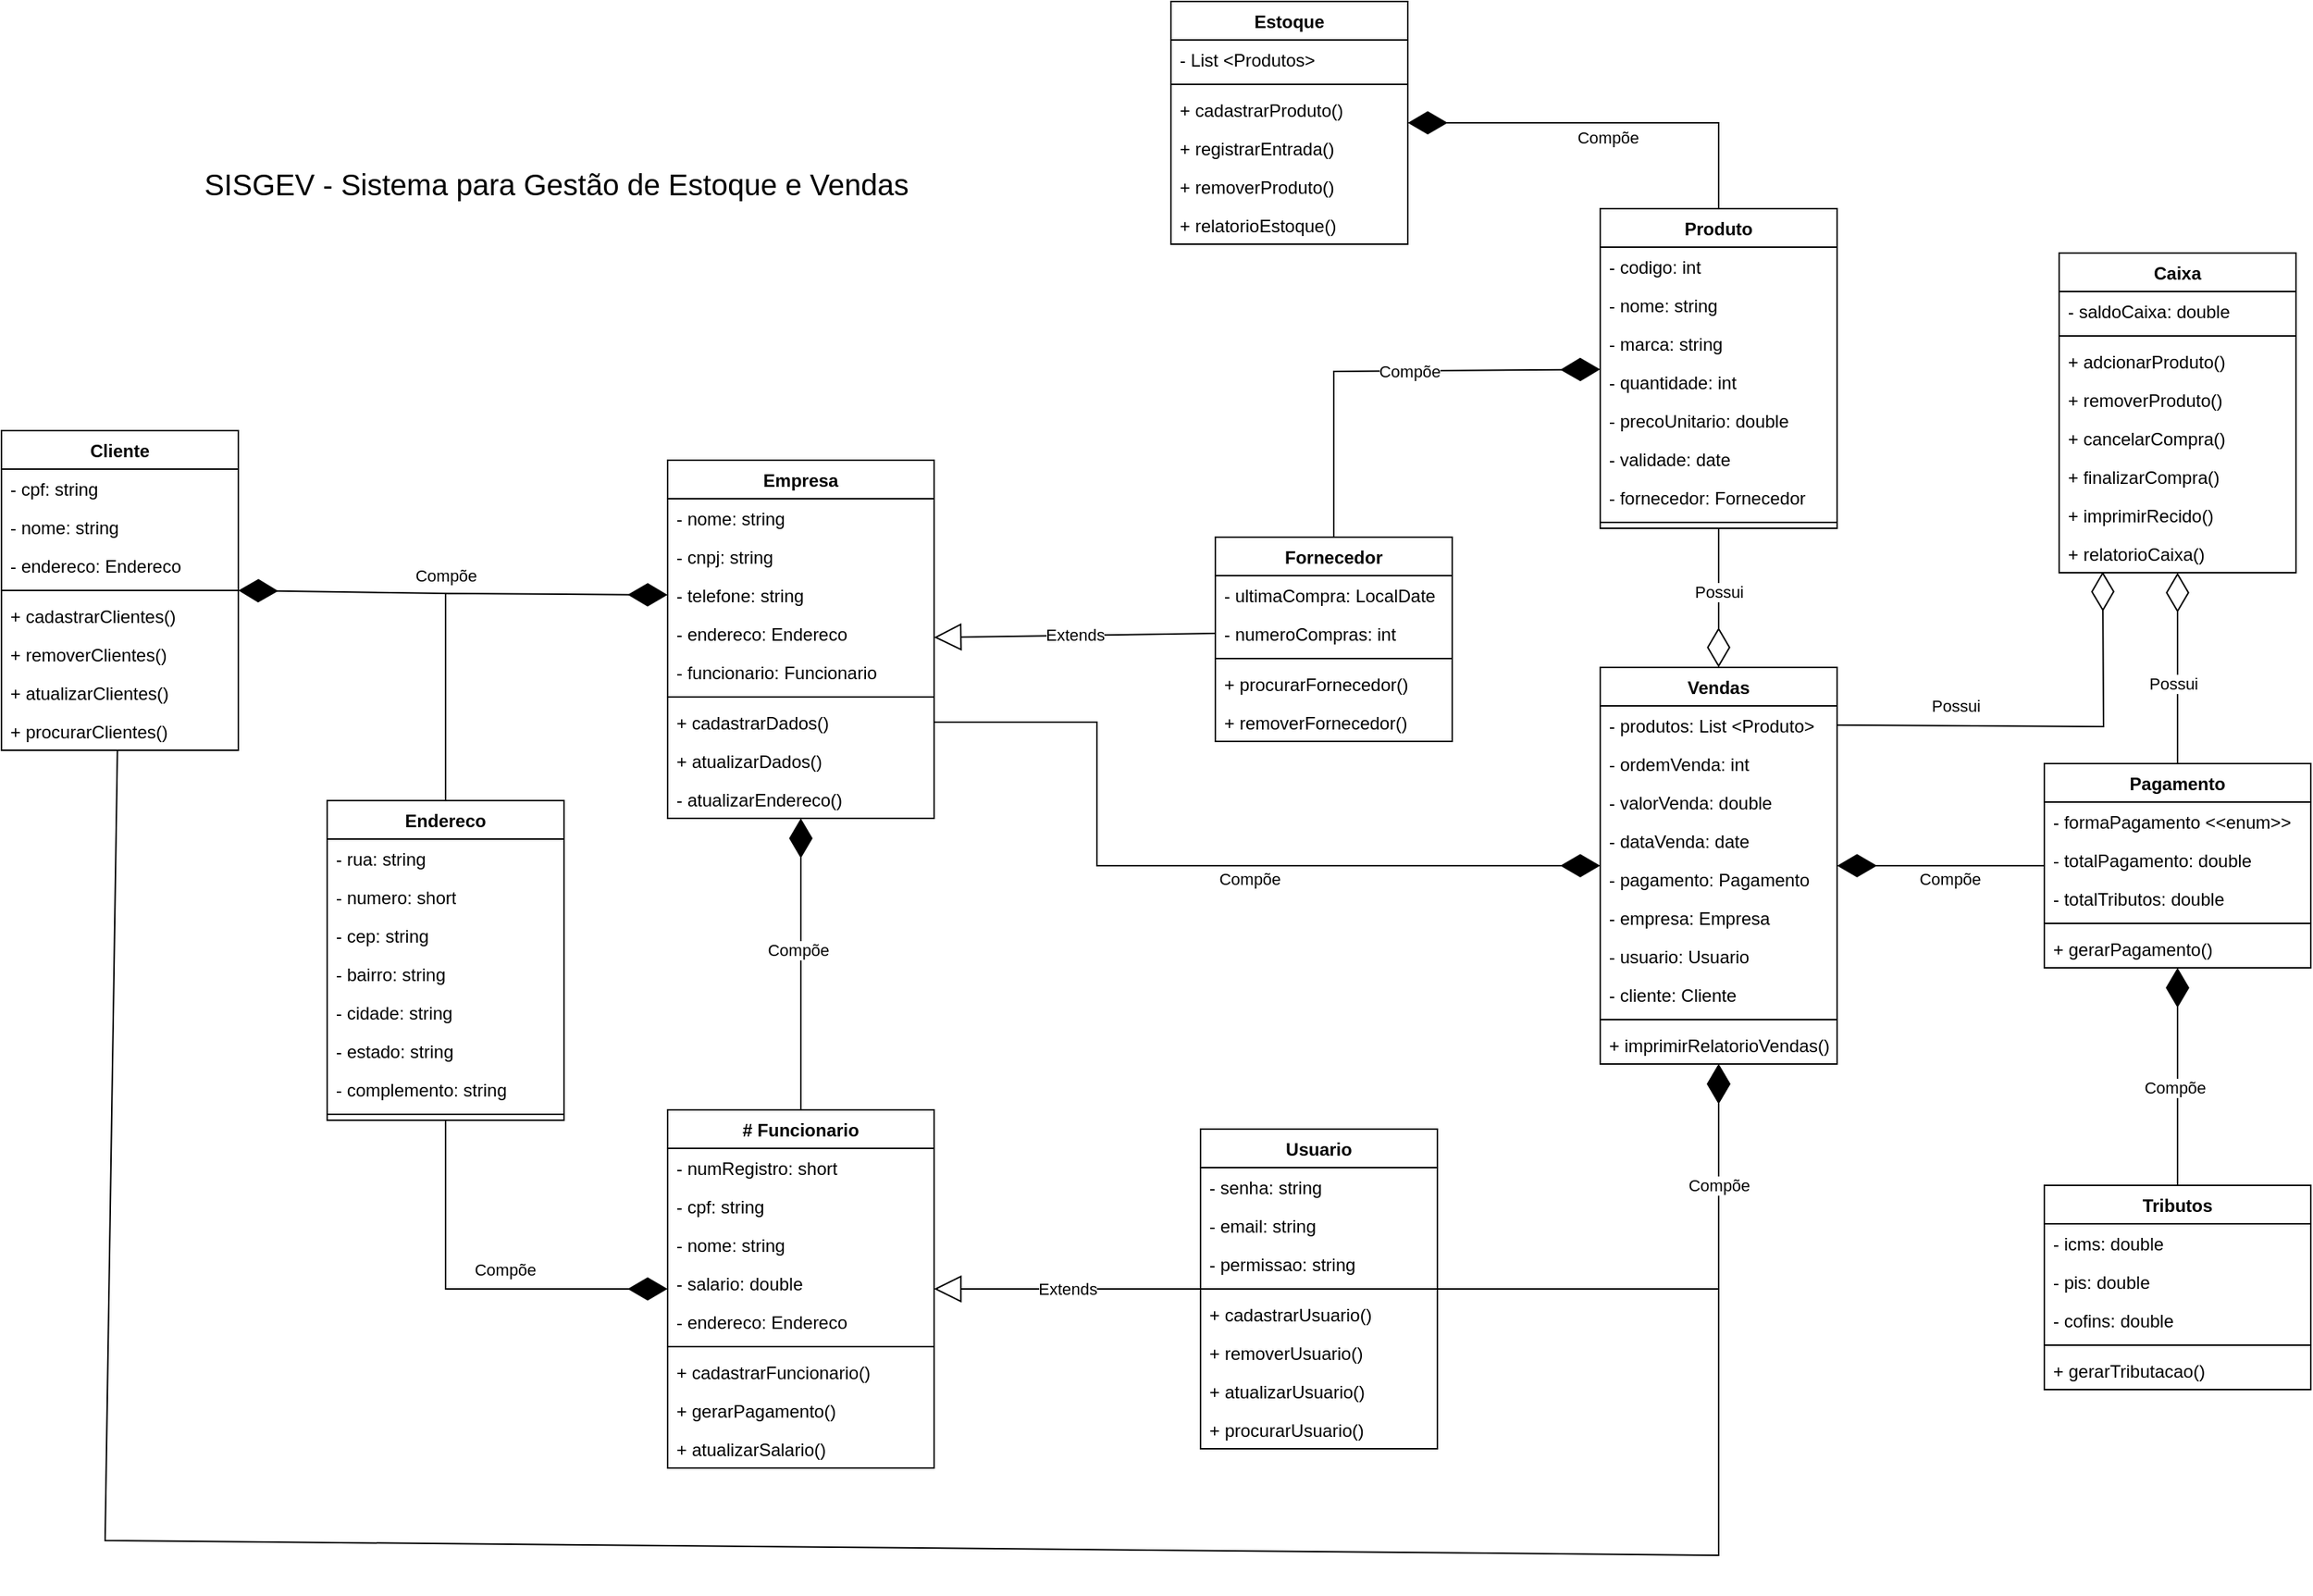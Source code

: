 <mxfile version="24.2.5" type="device">
  <diagram name="Página-1" id="ttXTV0nuph1amWZl_N1X">
    <mxGraphModel dx="1889" dy="619" grid="1" gridSize="10" guides="1" tooltips="1" connect="1" arrows="1" fold="1" page="1" pageScale="1" pageWidth="827" pageHeight="1169" math="0" shadow="0">
      <root>
        <mxCell id="0" />
        <mxCell id="1" parent="0" />
        <mxCell id="R9EaCqI3CkqfUFcDq09_-9" value="Produto" style="swimlane;fontStyle=1;align=center;verticalAlign=top;childLayout=stackLayout;horizontal=1;startSize=26;horizontalStack=0;resizeParent=1;resizeParentMax=0;resizeLast=0;collapsible=1;marginBottom=0;whiteSpace=wrap;html=1;" parent="1" vertex="1">
          <mxGeometry x="310" y="210" width="160" height="216" as="geometry" />
        </mxCell>
        <mxCell id="R9EaCqI3CkqfUFcDq09_-10" value="- codigo: int" style="text;strokeColor=none;fillColor=none;align=left;verticalAlign=top;spacingLeft=4;spacingRight=4;overflow=hidden;rotatable=0;points=[[0,0.5],[1,0.5]];portConstraint=eastwest;whiteSpace=wrap;html=1;" parent="R9EaCqI3CkqfUFcDq09_-9" vertex="1">
          <mxGeometry y="26" width="160" height="26" as="geometry" />
        </mxCell>
        <mxCell id="R9EaCqI3CkqfUFcDq09_-13" value="- nome: string" style="text;strokeColor=none;fillColor=none;align=left;verticalAlign=top;spacingLeft=4;spacingRight=4;overflow=hidden;rotatable=0;points=[[0,0.5],[1,0.5]];portConstraint=eastwest;whiteSpace=wrap;html=1;" parent="R9EaCqI3CkqfUFcDq09_-9" vertex="1">
          <mxGeometry y="52" width="160" height="26" as="geometry" />
        </mxCell>
        <mxCell id="R9EaCqI3CkqfUFcDq09_-14" value="- marca: string" style="text;strokeColor=none;fillColor=none;align=left;verticalAlign=top;spacingLeft=4;spacingRight=4;overflow=hidden;rotatable=0;points=[[0,0.5],[1,0.5]];portConstraint=eastwest;whiteSpace=wrap;html=1;" parent="R9EaCqI3CkqfUFcDq09_-9" vertex="1">
          <mxGeometry y="78" width="160" height="26" as="geometry" />
        </mxCell>
        <mxCell id="R9EaCqI3CkqfUFcDq09_-15" value="- quantidade: int" style="text;strokeColor=none;fillColor=none;align=left;verticalAlign=top;spacingLeft=4;spacingRight=4;overflow=hidden;rotatable=0;points=[[0,0.5],[1,0.5]];portConstraint=eastwest;whiteSpace=wrap;html=1;" parent="R9EaCqI3CkqfUFcDq09_-9" vertex="1">
          <mxGeometry y="104" width="160" height="26" as="geometry" />
        </mxCell>
        <mxCell id="R9EaCqI3CkqfUFcDq09_-16" value="- precoUnitario: double" style="text;strokeColor=none;fillColor=none;align=left;verticalAlign=top;spacingLeft=4;spacingRight=4;overflow=hidden;rotatable=0;points=[[0,0.5],[1,0.5]];portConstraint=eastwest;whiteSpace=wrap;html=1;" parent="R9EaCqI3CkqfUFcDq09_-9" vertex="1">
          <mxGeometry y="130" width="160" height="26" as="geometry" />
        </mxCell>
        <mxCell id="R9EaCqI3CkqfUFcDq09_-17" value="- validade: date" style="text;strokeColor=none;fillColor=none;align=left;verticalAlign=top;spacingLeft=4;spacingRight=4;overflow=hidden;rotatable=0;points=[[0,0.5],[1,0.5]];portConstraint=eastwest;whiteSpace=wrap;html=1;" parent="R9EaCqI3CkqfUFcDq09_-9" vertex="1">
          <mxGeometry y="156" width="160" height="26" as="geometry" />
        </mxCell>
        <mxCell id="wmjHUuSEua3p-m9nZobe-53" value="- fornecedor: Fornecedor" style="text;strokeColor=none;fillColor=none;align=left;verticalAlign=top;spacingLeft=4;spacingRight=4;overflow=hidden;rotatable=0;points=[[0,0.5],[1,0.5]];portConstraint=eastwest;whiteSpace=wrap;html=1;" parent="R9EaCqI3CkqfUFcDq09_-9" vertex="1">
          <mxGeometry y="182" width="160" height="26" as="geometry" />
        </mxCell>
        <mxCell id="R9EaCqI3CkqfUFcDq09_-11" value="" style="line;strokeWidth=1;fillColor=none;align=left;verticalAlign=middle;spacingTop=-1;spacingLeft=3;spacingRight=3;rotatable=0;labelPosition=right;points=[];portConstraint=eastwest;strokeColor=inherit;" parent="R9EaCqI3CkqfUFcDq09_-9" vertex="1">
          <mxGeometry y="208" width="160" height="8" as="geometry" />
        </mxCell>
        <mxCell id="R9EaCqI3CkqfUFcDq09_-18" value="Estoque" style="swimlane;fontStyle=1;align=center;verticalAlign=top;childLayout=stackLayout;horizontal=1;startSize=26;horizontalStack=0;resizeParent=1;resizeParentMax=0;resizeLast=0;collapsible=1;marginBottom=0;whiteSpace=wrap;html=1;" parent="1" vertex="1">
          <mxGeometry x="20" y="70" width="160" height="164" as="geometry" />
        </mxCell>
        <mxCell id="R9EaCqI3CkqfUFcDq09_-19" value="- List &amp;lt;Produtos&amp;gt;" style="text;strokeColor=none;fillColor=none;align=left;verticalAlign=top;spacingLeft=4;spacingRight=4;overflow=hidden;rotatable=0;points=[[0,0.5],[1,0.5]];portConstraint=eastwest;whiteSpace=wrap;html=1;" parent="R9EaCqI3CkqfUFcDq09_-18" vertex="1">
          <mxGeometry y="26" width="160" height="26" as="geometry" />
        </mxCell>
        <mxCell id="R9EaCqI3CkqfUFcDq09_-25" value="" style="line;strokeWidth=1;fillColor=none;align=left;verticalAlign=middle;spacingTop=-1;spacingLeft=3;spacingRight=3;rotatable=0;labelPosition=right;points=[];portConstraint=eastwest;strokeColor=inherit;" parent="R9EaCqI3CkqfUFcDq09_-18" vertex="1">
          <mxGeometry y="52" width="160" height="8" as="geometry" />
        </mxCell>
        <mxCell id="R9EaCqI3CkqfUFcDq09_-26" value="+ cadastrarProduto()" style="text;strokeColor=none;fillColor=none;align=left;verticalAlign=top;spacingLeft=4;spacingRight=4;overflow=hidden;rotatable=0;points=[[0,0.5],[1,0.5]];portConstraint=eastwest;whiteSpace=wrap;html=1;" parent="R9EaCqI3CkqfUFcDq09_-18" vertex="1">
          <mxGeometry y="60" width="160" height="26" as="geometry" />
        </mxCell>
        <mxCell id="wmjHUuSEua3p-m9nZobe-50" value="+ registrarEntrada()" style="text;strokeColor=none;fillColor=none;align=left;verticalAlign=top;spacingLeft=4;spacingRight=4;overflow=hidden;rotatable=0;points=[[0,0.5],[1,0.5]];portConstraint=eastwest;whiteSpace=wrap;html=1;" parent="R9EaCqI3CkqfUFcDq09_-18" vertex="1">
          <mxGeometry y="86" width="160" height="26" as="geometry" />
        </mxCell>
        <mxCell id="R9EaCqI3CkqfUFcDq09_-28" value="+ removerProduto()" style="text;strokeColor=none;fillColor=none;align=left;verticalAlign=top;spacingLeft=4;spacingRight=4;overflow=hidden;rotatable=0;points=[[0,0.5],[1,0.5]];portConstraint=eastwest;whiteSpace=wrap;html=1;" parent="R9EaCqI3CkqfUFcDq09_-18" vertex="1">
          <mxGeometry y="112" width="160" height="26" as="geometry" />
        </mxCell>
        <mxCell id="R9EaCqI3CkqfUFcDq09_-29" value="+ relatorioEstoque()" style="text;strokeColor=none;fillColor=none;align=left;verticalAlign=top;spacingLeft=4;spacingRight=4;overflow=hidden;rotatable=0;points=[[0,0.5],[1,0.5]];portConstraint=eastwest;whiteSpace=wrap;html=1;" parent="R9EaCqI3CkqfUFcDq09_-18" vertex="1">
          <mxGeometry y="138" width="160" height="26" as="geometry" />
        </mxCell>
        <mxCell id="R9EaCqI3CkqfUFcDq09_-30" value="Vendas" style="swimlane;fontStyle=1;align=center;verticalAlign=top;childLayout=stackLayout;horizontal=1;startSize=26;horizontalStack=0;resizeParent=1;resizeParentMax=0;resizeLast=0;collapsible=1;marginBottom=0;whiteSpace=wrap;html=1;" parent="1" vertex="1">
          <mxGeometry x="310" y="520" width="160" height="268" as="geometry">
            <mxRectangle x="380" y="400" width="80" height="30" as="alternateBounds" />
          </mxGeometry>
        </mxCell>
        <mxCell id="R9EaCqI3CkqfUFcDq09_-32" value="- produtos: List &amp;lt;Produto&amp;gt;&amp;nbsp;" style="text;strokeColor=none;fillColor=none;align=left;verticalAlign=top;spacingLeft=4;spacingRight=4;overflow=hidden;rotatable=0;points=[[0,0.5],[1,0.5]];portConstraint=eastwest;whiteSpace=wrap;html=1;" parent="R9EaCqI3CkqfUFcDq09_-30" vertex="1">
          <mxGeometry y="26" width="160" height="26" as="geometry" />
        </mxCell>
        <mxCell id="R9EaCqI3CkqfUFcDq09_-33" value="- ordemVenda: int" style="text;strokeColor=none;fillColor=none;align=left;verticalAlign=top;spacingLeft=4;spacingRight=4;overflow=hidden;rotatable=0;points=[[0,0.5],[1,0.5]];portConstraint=eastwest;whiteSpace=wrap;html=1;" parent="R9EaCqI3CkqfUFcDq09_-30" vertex="1">
          <mxGeometry y="52" width="160" height="26" as="geometry" />
        </mxCell>
        <mxCell id="R9EaCqI3CkqfUFcDq09_-106" value="- valorVenda: double" style="text;strokeColor=none;fillColor=none;align=left;verticalAlign=top;spacingLeft=4;spacingRight=4;overflow=hidden;rotatable=0;points=[[0,0.5],[1,0.5]];portConstraint=eastwest;whiteSpace=wrap;html=1;" parent="R9EaCqI3CkqfUFcDq09_-30" vertex="1">
          <mxGeometry y="78" width="160" height="26" as="geometry" />
        </mxCell>
        <mxCell id="R9EaCqI3CkqfUFcDq09_-107" value="- dataVenda: date" style="text;strokeColor=none;fillColor=none;align=left;verticalAlign=top;spacingLeft=4;spacingRight=4;overflow=hidden;rotatable=0;points=[[0,0.5],[1,0.5]];portConstraint=eastwest;whiteSpace=wrap;html=1;" parent="R9EaCqI3CkqfUFcDq09_-30" vertex="1">
          <mxGeometry y="104" width="160" height="26" as="geometry" />
        </mxCell>
        <mxCell id="R9EaCqI3CkqfUFcDq09_-102" value="- pagamento: Pagamento" style="text;strokeColor=none;fillColor=none;align=left;verticalAlign=top;spacingLeft=4;spacingRight=4;overflow=hidden;rotatable=0;points=[[0,0.5],[1,0.5]];portConstraint=eastwest;whiteSpace=wrap;html=1;" parent="R9EaCqI3CkqfUFcDq09_-30" vertex="1">
          <mxGeometry y="130" width="160" height="26" as="geometry" />
        </mxCell>
        <mxCell id="R9EaCqI3CkqfUFcDq09_-103" value="- empresa: Empresa" style="text;strokeColor=none;fillColor=none;align=left;verticalAlign=top;spacingLeft=4;spacingRight=4;overflow=hidden;rotatable=0;points=[[0,0.5],[1,0.5]];portConstraint=eastwest;whiteSpace=wrap;html=1;" parent="R9EaCqI3CkqfUFcDq09_-30" vertex="1">
          <mxGeometry y="156" width="160" height="26" as="geometry" />
        </mxCell>
        <mxCell id="R9EaCqI3CkqfUFcDq09_-105" value="- usuario: Usuario" style="text;strokeColor=none;fillColor=none;align=left;verticalAlign=top;spacingLeft=4;spacingRight=4;overflow=hidden;rotatable=0;points=[[0,0.5],[1,0.5]];portConstraint=eastwest;whiteSpace=wrap;html=1;" parent="R9EaCqI3CkqfUFcDq09_-30" vertex="1">
          <mxGeometry y="182" width="160" height="26" as="geometry" />
        </mxCell>
        <mxCell id="wmjHUuSEua3p-m9nZobe-69" value="- cliente: Cliente" style="text;strokeColor=none;fillColor=none;align=left;verticalAlign=top;spacingLeft=4;spacingRight=4;overflow=hidden;rotatable=0;points=[[0,0.5],[1,0.5]];portConstraint=eastwest;whiteSpace=wrap;html=1;" parent="R9EaCqI3CkqfUFcDq09_-30" vertex="1">
          <mxGeometry y="208" width="160" height="26" as="geometry" />
        </mxCell>
        <mxCell id="R9EaCqI3CkqfUFcDq09_-37" value="" style="line;strokeWidth=1;fillColor=none;align=left;verticalAlign=middle;spacingTop=-1;spacingLeft=3;spacingRight=3;rotatable=0;labelPosition=right;points=[];portConstraint=eastwest;strokeColor=inherit;" parent="R9EaCqI3CkqfUFcDq09_-30" vertex="1">
          <mxGeometry y="234" width="160" height="8" as="geometry" />
        </mxCell>
        <mxCell id="R9EaCqI3CkqfUFcDq09_-101" value="+ imprimirRelatorioVendas()" style="text;strokeColor=none;fillColor=none;align=left;verticalAlign=top;spacingLeft=4;spacingRight=4;overflow=hidden;rotatable=0;points=[[0,0.5],[1,0.5]];portConstraint=eastwest;whiteSpace=wrap;html=1;" parent="R9EaCqI3CkqfUFcDq09_-30" vertex="1">
          <mxGeometry y="242" width="160" height="26" as="geometry" />
        </mxCell>
        <mxCell id="R9EaCqI3CkqfUFcDq09_-38" value="Usuario" style="swimlane;fontStyle=1;align=center;verticalAlign=top;childLayout=stackLayout;horizontal=1;startSize=26;horizontalStack=0;resizeParent=1;resizeParentMax=0;resizeLast=0;collapsible=1;marginBottom=0;whiteSpace=wrap;html=1;" parent="1" vertex="1">
          <mxGeometry x="40" y="832" width="160" height="216" as="geometry" />
        </mxCell>
        <mxCell id="R9EaCqI3CkqfUFcDq09_-41" value="- senha: string" style="text;strokeColor=none;fillColor=none;align=left;verticalAlign=top;spacingLeft=4;spacingRight=4;overflow=hidden;rotatable=0;points=[[0,0.5],[1,0.5]];portConstraint=eastwest;whiteSpace=wrap;html=1;" parent="R9EaCqI3CkqfUFcDq09_-38" vertex="1">
          <mxGeometry y="26" width="160" height="26" as="geometry" />
        </mxCell>
        <mxCell id="R9EaCqI3CkqfUFcDq09_-42" value="- email: string" style="text;strokeColor=none;fillColor=none;align=left;verticalAlign=top;spacingLeft=4;spacingRight=4;overflow=hidden;rotatable=0;points=[[0,0.5],[1,0.5]];portConstraint=eastwest;whiteSpace=wrap;html=1;" parent="R9EaCqI3CkqfUFcDq09_-38" vertex="1">
          <mxGeometry y="52" width="160" height="26" as="geometry" />
        </mxCell>
        <mxCell id="4tRuLfdpwnNkery1bUjs-1" value="- permissao: string" style="text;strokeColor=none;fillColor=none;align=left;verticalAlign=top;spacingLeft=4;spacingRight=4;overflow=hidden;rotatable=0;points=[[0,0.5],[1,0.5]];portConstraint=eastwest;whiteSpace=wrap;html=1;" parent="R9EaCqI3CkqfUFcDq09_-38" vertex="1">
          <mxGeometry y="78" width="160" height="26" as="geometry" />
        </mxCell>
        <mxCell id="R9EaCqI3CkqfUFcDq09_-45" value="" style="line;strokeWidth=1;fillColor=none;align=left;verticalAlign=middle;spacingTop=-1;spacingLeft=3;spacingRight=3;rotatable=0;labelPosition=right;points=[];portConstraint=eastwest;strokeColor=inherit;" parent="R9EaCqI3CkqfUFcDq09_-38" vertex="1">
          <mxGeometry y="104" width="160" height="8" as="geometry" />
        </mxCell>
        <mxCell id="R9EaCqI3CkqfUFcDq09_-44" value="+ cadastrarUsuario()" style="text;strokeColor=none;fillColor=none;align=left;verticalAlign=top;spacingLeft=4;spacingRight=4;overflow=hidden;rotatable=0;points=[[0,0.5],[1,0.5]];portConstraint=eastwest;whiteSpace=wrap;html=1;" parent="R9EaCqI3CkqfUFcDq09_-38" vertex="1">
          <mxGeometry y="112" width="160" height="26" as="geometry" />
        </mxCell>
        <mxCell id="R9EaCqI3CkqfUFcDq09_-47" value="+ removerUsuario()" style="text;strokeColor=none;fillColor=none;align=left;verticalAlign=top;spacingLeft=4;spacingRight=4;overflow=hidden;rotatable=0;points=[[0,0.5],[1,0.5]];portConstraint=eastwest;whiteSpace=wrap;html=1;" parent="R9EaCqI3CkqfUFcDq09_-38" vertex="1">
          <mxGeometry y="138" width="160" height="26" as="geometry" />
        </mxCell>
        <mxCell id="wmjHUuSEua3p-m9nZobe-1" value="+ atualizarUsuario()" style="text;strokeColor=none;fillColor=none;align=left;verticalAlign=top;spacingLeft=4;spacingRight=4;overflow=hidden;rotatable=0;points=[[0,0.5],[1,0.5]];portConstraint=eastwest;whiteSpace=wrap;html=1;" parent="R9EaCqI3CkqfUFcDq09_-38" vertex="1">
          <mxGeometry y="164" width="160" height="26" as="geometry" />
        </mxCell>
        <mxCell id="wmjHUuSEua3p-m9nZobe-2" value="+ procurarUsuario()" style="text;strokeColor=none;fillColor=none;align=left;verticalAlign=top;spacingLeft=4;spacingRight=4;overflow=hidden;rotatable=0;points=[[0,0.5],[1,0.5]];portConstraint=eastwest;whiteSpace=wrap;html=1;" parent="R9EaCqI3CkqfUFcDq09_-38" vertex="1">
          <mxGeometry y="190" width="160" height="26" as="geometry" />
        </mxCell>
        <mxCell id="R9EaCqI3CkqfUFcDq09_-48" value="Caixa" style="swimlane;fontStyle=1;align=center;verticalAlign=top;childLayout=stackLayout;horizontal=1;startSize=26;horizontalStack=0;resizeParent=1;resizeParentMax=0;resizeLast=0;collapsible=1;marginBottom=0;whiteSpace=wrap;html=1;" parent="1" vertex="1">
          <mxGeometry x="620" y="240" width="160" height="216" as="geometry" />
        </mxCell>
        <mxCell id="R9EaCqI3CkqfUFcDq09_-49" value="- saldoCaixa: double" style="text;strokeColor=none;fillColor=none;align=left;verticalAlign=top;spacingLeft=4;spacingRight=4;overflow=hidden;rotatable=0;points=[[0,0.5],[1,0.5]];portConstraint=eastwest;whiteSpace=wrap;html=1;" parent="R9EaCqI3CkqfUFcDq09_-48" vertex="1">
          <mxGeometry y="26" width="160" height="26" as="geometry" />
        </mxCell>
        <mxCell id="R9EaCqI3CkqfUFcDq09_-53" value="" style="line;strokeWidth=1;fillColor=none;align=left;verticalAlign=middle;spacingTop=-1;spacingLeft=3;spacingRight=3;rotatable=0;labelPosition=right;points=[];portConstraint=eastwest;strokeColor=inherit;" parent="R9EaCqI3CkqfUFcDq09_-48" vertex="1">
          <mxGeometry y="52" width="160" height="8" as="geometry" />
        </mxCell>
        <mxCell id="r2_2aH3CNvv4JiM6qEFc-1" value="+ adcionarProduto()" style="text;strokeColor=none;fillColor=none;align=left;verticalAlign=top;spacingLeft=4;spacingRight=4;overflow=hidden;rotatable=0;points=[[0,0.5],[1,0.5]];portConstraint=eastwest;whiteSpace=wrap;html=1;" vertex="1" parent="R9EaCqI3CkqfUFcDq09_-48">
          <mxGeometry y="60" width="160" height="26" as="geometry" />
        </mxCell>
        <mxCell id="r2_2aH3CNvv4JiM6qEFc-2" value="+ removerProduto()" style="text;strokeColor=none;fillColor=none;align=left;verticalAlign=top;spacingLeft=4;spacingRight=4;overflow=hidden;rotatable=0;points=[[0,0.5],[1,0.5]];portConstraint=eastwest;whiteSpace=wrap;html=1;" vertex="1" parent="R9EaCqI3CkqfUFcDq09_-48">
          <mxGeometry y="86" width="160" height="26" as="geometry" />
        </mxCell>
        <mxCell id="r2_2aH3CNvv4JiM6qEFc-3" value="+ cancelarCompra()" style="text;strokeColor=none;fillColor=none;align=left;verticalAlign=top;spacingLeft=4;spacingRight=4;overflow=hidden;rotatable=0;points=[[0,0.5],[1,0.5]];portConstraint=eastwest;whiteSpace=wrap;html=1;" vertex="1" parent="R9EaCqI3CkqfUFcDq09_-48">
          <mxGeometry y="112" width="160" height="26" as="geometry" />
        </mxCell>
        <mxCell id="r2_2aH3CNvv4JiM6qEFc-4" value="+ finalizarCompra()" style="text;strokeColor=none;fillColor=none;align=left;verticalAlign=top;spacingLeft=4;spacingRight=4;overflow=hidden;rotatable=0;points=[[0,0.5],[1,0.5]];portConstraint=eastwest;whiteSpace=wrap;html=1;" vertex="1" parent="R9EaCqI3CkqfUFcDq09_-48">
          <mxGeometry y="138" width="160" height="26" as="geometry" />
        </mxCell>
        <mxCell id="R9EaCqI3CkqfUFcDq09_-100" value="+ imprimirRecido()" style="text;strokeColor=none;fillColor=none;align=left;verticalAlign=top;spacingLeft=4;spacingRight=4;overflow=hidden;rotatable=0;points=[[0,0.5],[1,0.5]];portConstraint=eastwest;whiteSpace=wrap;html=1;" parent="R9EaCqI3CkqfUFcDq09_-48" vertex="1">
          <mxGeometry y="164" width="160" height="26" as="geometry" />
        </mxCell>
        <mxCell id="R9EaCqI3CkqfUFcDq09_-54" value="+ relatorioCaixa()" style="text;strokeColor=none;fillColor=none;align=left;verticalAlign=top;spacingLeft=4;spacingRight=4;overflow=hidden;rotatable=0;points=[[0,0.5],[1,0.5]];portConstraint=eastwest;whiteSpace=wrap;html=1;" parent="R9EaCqI3CkqfUFcDq09_-48" vertex="1">
          <mxGeometry y="190" width="160" height="26" as="geometry" />
        </mxCell>
        <mxCell id="R9EaCqI3CkqfUFcDq09_-56" value="Empresa" style="swimlane;fontStyle=1;align=center;verticalAlign=top;childLayout=stackLayout;horizontal=1;startSize=26;horizontalStack=0;resizeParent=1;resizeParentMax=0;resizeLast=0;collapsible=1;marginBottom=0;whiteSpace=wrap;html=1;" parent="1" vertex="1">
          <mxGeometry x="-320" y="380" width="180" height="242" as="geometry" />
        </mxCell>
        <mxCell id="wmjHUuSEua3p-m9nZobe-8" value="- nome: string" style="text;strokeColor=none;fillColor=none;align=left;verticalAlign=top;spacingLeft=4;spacingRight=4;overflow=hidden;rotatable=0;points=[[0,0.5],[1,0.5]];portConstraint=eastwest;whiteSpace=wrap;html=1;" parent="R9EaCqI3CkqfUFcDq09_-56" vertex="1">
          <mxGeometry y="26" width="180" height="26" as="geometry" />
        </mxCell>
        <mxCell id="R9EaCqI3CkqfUFcDq09_-57" value="- cnpj: string" style="text;strokeColor=none;fillColor=none;align=left;verticalAlign=top;spacingLeft=4;spacingRight=4;overflow=hidden;rotatable=0;points=[[0,0.5],[1,0.5]];portConstraint=eastwest;whiteSpace=wrap;html=1;" parent="R9EaCqI3CkqfUFcDq09_-56" vertex="1">
          <mxGeometry y="52" width="180" height="26" as="geometry" />
        </mxCell>
        <mxCell id="R9EaCqI3CkqfUFcDq09_-61" value="- telefone: string" style="text;strokeColor=none;fillColor=none;align=left;verticalAlign=top;spacingLeft=4;spacingRight=4;overflow=hidden;rotatable=0;points=[[0,0.5],[1,0.5]];portConstraint=eastwest;whiteSpace=wrap;html=1;" parent="R9EaCqI3CkqfUFcDq09_-56" vertex="1">
          <mxGeometry y="78" width="180" height="26" as="geometry" />
        </mxCell>
        <mxCell id="R9EaCqI3CkqfUFcDq09_-62" value="- endereco: Endereco" style="text;strokeColor=none;fillColor=none;align=left;verticalAlign=top;spacingLeft=4;spacingRight=4;overflow=hidden;rotatable=0;points=[[0,0.5],[1,0.5]];portConstraint=eastwest;whiteSpace=wrap;html=1;" parent="R9EaCqI3CkqfUFcDq09_-56" vertex="1">
          <mxGeometry y="104" width="180" height="26" as="geometry" />
        </mxCell>
        <mxCell id="wmjHUuSEua3p-m9nZobe-41" value="- funcionario: Funcionario" style="text;strokeColor=none;fillColor=none;align=left;verticalAlign=top;spacingLeft=4;spacingRight=4;overflow=hidden;rotatable=0;points=[[0,0.5],[1,0.5]];portConstraint=eastwest;whiteSpace=wrap;html=1;" parent="R9EaCqI3CkqfUFcDq09_-56" vertex="1">
          <mxGeometry y="130" width="180" height="26" as="geometry" />
        </mxCell>
        <mxCell id="R9EaCqI3CkqfUFcDq09_-58" value="" style="line;strokeWidth=1;fillColor=none;align=left;verticalAlign=middle;spacingTop=-1;spacingLeft=3;spacingRight=3;rotatable=0;labelPosition=right;points=[];portConstraint=eastwest;strokeColor=inherit;" parent="R9EaCqI3CkqfUFcDq09_-56" vertex="1">
          <mxGeometry y="156" width="180" height="8" as="geometry" />
        </mxCell>
        <mxCell id="wmjHUuSEua3p-m9nZobe-3" value="+ cadastrarDados()" style="text;strokeColor=none;fillColor=none;align=left;verticalAlign=top;spacingLeft=4;spacingRight=4;overflow=hidden;rotatable=0;points=[[0,0.5],[1,0.5]];portConstraint=eastwest;whiteSpace=wrap;html=1;" parent="R9EaCqI3CkqfUFcDq09_-56" vertex="1">
          <mxGeometry y="164" width="180" height="26" as="geometry" />
        </mxCell>
        <mxCell id="wmjHUuSEua3p-m9nZobe-5" value="+ atualizarDados&lt;span style=&quot;background-color: initial;&quot;&gt;()&lt;/span&gt;" style="text;strokeColor=none;fillColor=none;align=left;verticalAlign=top;spacingLeft=4;spacingRight=4;overflow=hidden;rotatable=0;points=[[0,0.5],[1,0.5]];portConstraint=eastwest;whiteSpace=wrap;html=1;" parent="R9EaCqI3CkqfUFcDq09_-56" vertex="1">
          <mxGeometry y="190" width="180" height="26" as="geometry" />
        </mxCell>
        <mxCell id="wmjHUuSEua3p-m9nZobe-21" value="-&lt;span style=&quot;background-color: initial;&quot;&gt;&amp;nbsp;atualizarEndereco()&lt;/span&gt;" style="text;strokeColor=none;fillColor=none;align=left;verticalAlign=top;spacingLeft=4;spacingRight=4;overflow=hidden;rotatable=0;points=[[0,0.5],[1,0.5]];portConstraint=eastwest;whiteSpace=wrap;html=1;" parent="R9EaCqI3CkqfUFcDq09_-56" vertex="1">
          <mxGeometry y="216" width="180" height="26" as="geometry" />
        </mxCell>
        <mxCell id="R9EaCqI3CkqfUFcDq09_-60" value="&lt;div style=&quot;font-size: 20px;&quot;&gt;SISGEV - Sistema para Gestão de Estoque e Vendas&lt;/div&gt;&lt;div style=&quot;font-size: 20px;&quot;&gt;&lt;br style=&quot;font-size: 20px;&quot;&gt;&lt;/div&gt;" style="text;html=1;align=center;verticalAlign=middle;whiteSpace=wrap;rounded=0;fontSize=20;" parent="1" vertex="1">
          <mxGeometry x="-730" y="140" width="670" height="130" as="geometry" />
        </mxCell>
        <mxCell id="R9EaCqI3CkqfUFcDq09_-69" value="Endereco" style="swimlane;fontStyle=1;align=center;verticalAlign=top;childLayout=stackLayout;horizontal=1;startSize=26;horizontalStack=0;resizeParent=1;resizeParentMax=0;resizeLast=0;collapsible=1;marginBottom=0;whiteSpace=wrap;html=1;" parent="1" vertex="1">
          <mxGeometry x="-550" y="610" width="160" height="216" as="geometry">
            <mxRectangle x="380" y="400" width="80" height="30" as="alternateBounds" />
          </mxGeometry>
        </mxCell>
        <mxCell id="R9EaCqI3CkqfUFcDq09_-70" value="- rua: string&amp;nbsp;" style="text;strokeColor=none;fillColor=none;align=left;verticalAlign=top;spacingLeft=4;spacingRight=4;overflow=hidden;rotatable=0;points=[[0,0.5],[1,0.5]];portConstraint=eastwest;whiteSpace=wrap;html=1;" parent="R9EaCqI3CkqfUFcDq09_-69" vertex="1">
          <mxGeometry y="26" width="160" height="26" as="geometry" />
        </mxCell>
        <mxCell id="R9EaCqI3CkqfUFcDq09_-71" value="- numero: short" style="text;strokeColor=none;fillColor=none;align=left;verticalAlign=top;spacingLeft=4;spacingRight=4;overflow=hidden;rotatable=0;points=[[0,0.5],[1,0.5]];portConstraint=eastwest;whiteSpace=wrap;html=1;" parent="R9EaCqI3CkqfUFcDq09_-69" vertex="1">
          <mxGeometry y="52" width="160" height="26" as="geometry" />
        </mxCell>
        <mxCell id="R9EaCqI3CkqfUFcDq09_-72" value="- cep: string" style="text;strokeColor=none;fillColor=none;align=left;verticalAlign=top;spacingLeft=4;spacingRight=4;overflow=hidden;rotatable=0;points=[[0,0.5],[1,0.5]];portConstraint=eastwest;whiteSpace=wrap;html=1;" parent="R9EaCqI3CkqfUFcDq09_-69" vertex="1">
          <mxGeometry y="78" width="160" height="26" as="geometry" />
        </mxCell>
        <mxCell id="R9EaCqI3CkqfUFcDq09_-73" value="- bairro: string" style="text;strokeColor=none;fillColor=none;align=left;verticalAlign=top;spacingLeft=4;spacingRight=4;overflow=hidden;rotatable=0;points=[[0,0.5],[1,0.5]];portConstraint=eastwest;whiteSpace=wrap;html=1;" parent="R9EaCqI3CkqfUFcDq09_-69" vertex="1">
          <mxGeometry y="104" width="160" height="26" as="geometry" />
        </mxCell>
        <mxCell id="R9EaCqI3CkqfUFcDq09_-74" value="- cidade: string" style="text;strokeColor=none;fillColor=none;align=left;verticalAlign=top;spacingLeft=4;spacingRight=4;overflow=hidden;rotatable=0;points=[[0,0.5],[1,0.5]];portConstraint=eastwest;whiteSpace=wrap;html=1;" parent="R9EaCqI3CkqfUFcDq09_-69" vertex="1">
          <mxGeometry y="130" width="160" height="26" as="geometry" />
        </mxCell>
        <mxCell id="R9EaCqI3CkqfUFcDq09_-75" value="- estado: string" style="text;strokeColor=none;fillColor=none;align=left;verticalAlign=top;spacingLeft=4;spacingRight=4;overflow=hidden;rotatable=0;points=[[0,0.5],[1,0.5]];portConstraint=eastwest;whiteSpace=wrap;html=1;" parent="R9EaCqI3CkqfUFcDq09_-69" vertex="1">
          <mxGeometry y="156" width="160" height="26" as="geometry" />
        </mxCell>
        <mxCell id="R9EaCqI3CkqfUFcDq09_-77" value="- complemento: string" style="text;strokeColor=none;fillColor=none;align=left;verticalAlign=top;spacingLeft=4;spacingRight=4;overflow=hidden;rotatable=0;points=[[0,0.5],[1,0.5]];portConstraint=eastwest;whiteSpace=wrap;html=1;" parent="R9EaCqI3CkqfUFcDq09_-69" vertex="1">
          <mxGeometry y="182" width="160" height="26" as="geometry" />
        </mxCell>
        <mxCell id="R9EaCqI3CkqfUFcDq09_-76" value="" style="line;strokeWidth=1;fillColor=none;align=left;verticalAlign=middle;spacingTop=-1;spacingLeft=3;spacingRight=3;rotatable=0;labelPosition=right;points=[];portConstraint=eastwest;strokeColor=inherit;" parent="R9EaCqI3CkqfUFcDq09_-69" vertex="1">
          <mxGeometry y="208" width="160" height="8" as="geometry" />
        </mxCell>
        <mxCell id="R9EaCqI3CkqfUFcDq09_-78" value="Pagamento" style="swimlane;fontStyle=1;align=center;verticalAlign=top;childLayout=stackLayout;horizontal=1;startSize=26;horizontalStack=0;resizeParent=1;resizeParentMax=0;resizeLast=0;collapsible=1;marginBottom=0;whiteSpace=wrap;html=1;" parent="1" vertex="1">
          <mxGeometry x="610" y="585" width="180" height="138" as="geometry" />
        </mxCell>
        <mxCell id="R9EaCqI3CkqfUFcDq09_-79" value="- formaPagamento &amp;lt;&amp;lt;enum&amp;gt;&amp;gt;" style="text;strokeColor=none;fillColor=none;align=left;verticalAlign=top;spacingLeft=4;spacingRight=4;overflow=hidden;rotatable=0;points=[[0,0.5],[1,0.5]];portConstraint=eastwest;whiteSpace=wrap;html=1;" parent="R9EaCqI3CkqfUFcDq09_-78" vertex="1">
          <mxGeometry y="26" width="180" height="26" as="geometry" />
        </mxCell>
        <mxCell id="wmjHUuSEua3p-m9nZobe-61" value="- totalPagamento: double" style="text;strokeColor=none;fillColor=none;align=left;verticalAlign=top;spacingLeft=4;spacingRight=4;overflow=hidden;rotatable=0;points=[[0,0.5],[1,0.5]];portConstraint=eastwest;whiteSpace=wrap;html=1;" parent="R9EaCqI3CkqfUFcDq09_-78" vertex="1">
          <mxGeometry y="52" width="180" height="26" as="geometry" />
        </mxCell>
        <mxCell id="wmjHUuSEua3p-m9nZobe-62" value="- totalTributos: double" style="text;strokeColor=none;fillColor=none;align=left;verticalAlign=top;spacingLeft=4;spacingRight=4;overflow=hidden;rotatable=0;points=[[0,0.5],[1,0.5]];portConstraint=eastwest;whiteSpace=wrap;html=1;" parent="R9EaCqI3CkqfUFcDq09_-78" vertex="1">
          <mxGeometry y="78" width="180" height="26" as="geometry" />
        </mxCell>
        <mxCell id="R9EaCqI3CkqfUFcDq09_-80" value="" style="line;strokeWidth=1;fillColor=none;align=left;verticalAlign=middle;spacingTop=-1;spacingLeft=3;spacingRight=3;rotatable=0;labelPosition=right;points=[];portConstraint=eastwest;strokeColor=inherit;" parent="R9EaCqI3CkqfUFcDq09_-78" vertex="1">
          <mxGeometry y="104" width="180" height="8" as="geometry" />
        </mxCell>
        <mxCell id="R9EaCqI3CkqfUFcDq09_-82" value="+ gerarPagamento()" style="text;strokeColor=none;fillColor=none;align=left;verticalAlign=top;spacingLeft=4;spacingRight=4;overflow=hidden;rotatable=0;points=[[0,0.5],[1,0.5]];portConstraint=eastwest;whiteSpace=wrap;html=1;" parent="R9EaCqI3CkqfUFcDq09_-78" vertex="1">
          <mxGeometry y="112" width="180" height="26" as="geometry" />
        </mxCell>
        <mxCell id="R9EaCqI3CkqfUFcDq09_-83" value="Fornecedor" style="swimlane;fontStyle=1;align=center;verticalAlign=top;childLayout=stackLayout;horizontal=1;startSize=26;horizontalStack=0;resizeParent=1;resizeParentMax=0;resizeLast=0;collapsible=1;marginBottom=0;whiteSpace=wrap;html=1;" parent="1" vertex="1">
          <mxGeometry x="50" y="432" width="160" height="138" as="geometry" />
        </mxCell>
        <mxCell id="R9EaCqI3CkqfUFcDq09_-86" value="- ultimaCompra: LocalDate" style="text;strokeColor=none;fillColor=none;align=left;verticalAlign=top;spacingLeft=4;spacingRight=4;overflow=hidden;rotatable=0;points=[[0,0.5],[1,0.5]];portConstraint=eastwest;whiteSpace=wrap;html=1;" parent="R9EaCqI3CkqfUFcDq09_-83" vertex="1">
          <mxGeometry y="26" width="160" height="26" as="geometry" />
        </mxCell>
        <mxCell id="wmjHUuSEua3p-m9nZobe-16" value="- numeroCompras: int" style="text;strokeColor=none;fillColor=none;align=left;verticalAlign=top;spacingLeft=4;spacingRight=4;overflow=hidden;rotatable=0;points=[[0,0.5],[1,0.5]];portConstraint=eastwest;whiteSpace=wrap;html=1;" parent="R9EaCqI3CkqfUFcDq09_-83" vertex="1">
          <mxGeometry y="52" width="160" height="26" as="geometry" />
        </mxCell>
        <mxCell id="R9EaCqI3CkqfUFcDq09_-87" value="" style="line;strokeWidth=1;fillColor=none;align=left;verticalAlign=middle;spacingTop=-1;spacingLeft=3;spacingRight=3;rotatable=0;labelPosition=right;points=[];portConstraint=eastwest;strokeColor=inherit;" parent="R9EaCqI3CkqfUFcDq09_-83" vertex="1">
          <mxGeometry y="78" width="160" height="8" as="geometry" />
        </mxCell>
        <mxCell id="wmjHUuSEua3p-m9nZobe-6" value="+ procurarFornecedor()" style="text;strokeColor=none;fillColor=none;align=left;verticalAlign=top;spacingLeft=4;spacingRight=4;overflow=hidden;rotatable=0;points=[[0,0.5],[1,0.5]];portConstraint=eastwest;whiteSpace=wrap;html=1;" parent="R9EaCqI3CkqfUFcDq09_-83" vertex="1">
          <mxGeometry y="86" width="160" height="26" as="geometry" />
        </mxCell>
        <mxCell id="wmjHUuSEua3p-m9nZobe-4" value="+ removerFornecedor()" style="text;strokeColor=none;fillColor=none;align=left;verticalAlign=top;spacingLeft=4;spacingRight=4;overflow=hidden;rotatable=0;points=[[0,0.5],[1,0.5]];portConstraint=eastwest;whiteSpace=wrap;html=1;" parent="R9EaCqI3CkqfUFcDq09_-83" vertex="1">
          <mxGeometry y="112" width="160" height="26" as="geometry" />
        </mxCell>
        <mxCell id="R9EaCqI3CkqfUFcDq09_-94" value="Tributos" style="swimlane;fontStyle=1;align=center;verticalAlign=top;childLayout=stackLayout;horizontal=1;startSize=26;horizontalStack=0;resizeParent=1;resizeParentMax=0;resizeLast=0;collapsible=1;marginBottom=0;whiteSpace=wrap;html=1;" parent="1" vertex="1">
          <mxGeometry x="610" y="870" width="180" height="138" as="geometry" />
        </mxCell>
        <mxCell id="R9EaCqI3CkqfUFcDq09_-95" value="- icms: double" style="text;strokeColor=none;fillColor=none;align=left;verticalAlign=top;spacingLeft=4;spacingRight=4;overflow=hidden;rotatable=0;points=[[0,0.5],[1,0.5]];portConstraint=eastwest;whiteSpace=wrap;html=1;" parent="R9EaCqI3CkqfUFcDq09_-94" vertex="1">
          <mxGeometry y="26" width="180" height="26" as="geometry" />
        </mxCell>
        <mxCell id="R9EaCqI3CkqfUFcDq09_-98" value="- pis: double" style="text;strokeColor=none;fillColor=none;align=left;verticalAlign=top;spacingLeft=4;spacingRight=4;overflow=hidden;rotatable=0;points=[[0,0.5],[1,0.5]];portConstraint=eastwest;whiteSpace=wrap;html=1;" parent="R9EaCqI3CkqfUFcDq09_-94" vertex="1">
          <mxGeometry y="52" width="180" height="26" as="geometry" />
        </mxCell>
        <mxCell id="R9EaCqI3CkqfUFcDq09_-99" value="- cofins: double" style="text;strokeColor=none;fillColor=none;align=left;verticalAlign=top;spacingLeft=4;spacingRight=4;overflow=hidden;rotatable=0;points=[[0,0.5],[1,0.5]];portConstraint=eastwest;whiteSpace=wrap;html=1;" parent="R9EaCqI3CkqfUFcDq09_-94" vertex="1">
          <mxGeometry y="78" width="180" height="26" as="geometry" />
        </mxCell>
        <mxCell id="R9EaCqI3CkqfUFcDq09_-96" value="" style="line;strokeWidth=1;fillColor=none;align=left;verticalAlign=middle;spacingTop=-1;spacingLeft=3;spacingRight=3;rotatable=0;labelPosition=right;points=[];portConstraint=eastwest;strokeColor=inherit;" parent="R9EaCqI3CkqfUFcDq09_-94" vertex="1">
          <mxGeometry y="104" width="180" height="8" as="geometry" />
        </mxCell>
        <mxCell id="R9EaCqI3CkqfUFcDq09_-97" value="+ gerarTributacao()" style="text;strokeColor=none;fillColor=none;align=left;verticalAlign=top;spacingLeft=4;spacingRight=4;overflow=hidden;rotatable=0;points=[[0,0.5],[1,0.5]];portConstraint=eastwest;whiteSpace=wrap;html=1;" parent="R9EaCqI3CkqfUFcDq09_-94" vertex="1">
          <mxGeometry y="112" width="180" height="26" as="geometry" />
        </mxCell>
        <mxCell id="R9EaCqI3CkqfUFcDq09_-108" value="Cliente" style="swimlane;fontStyle=1;align=center;verticalAlign=top;childLayout=stackLayout;horizontal=1;startSize=26;horizontalStack=0;resizeParent=1;resizeParentMax=0;resizeLast=0;collapsible=1;marginBottom=0;whiteSpace=wrap;html=1;" parent="1" vertex="1">
          <mxGeometry x="-770" y="360" width="160" height="216" as="geometry" />
        </mxCell>
        <mxCell id="R9EaCqI3CkqfUFcDq09_-109" value="- cpf: string" style="text;strokeColor=none;fillColor=none;align=left;verticalAlign=top;spacingLeft=4;spacingRight=4;overflow=hidden;rotatable=0;points=[[0,0.5],[1,0.5]];portConstraint=eastwest;whiteSpace=wrap;html=1;" parent="R9EaCqI3CkqfUFcDq09_-108" vertex="1">
          <mxGeometry y="26" width="160" height="26" as="geometry" />
        </mxCell>
        <mxCell id="R9EaCqI3CkqfUFcDq09_-110" value="- nome: string" style="text;strokeColor=none;fillColor=none;align=left;verticalAlign=top;spacingLeft=4;spacingRight=4;overflow=hidden;rotatable=0;points=[[0,0.5],[1,0.5]];portConstraint=eastwest;whiteSpace=wrap;html=1;" parent="R9EaCqI3CkqfUFcDq09_-108" vertex="1">
          <mxGeometry y="52" width="160" height="26" as="geometry" />
        </mxCell>
        <mxCell id="R9EaCqI3CkqfUFcDq09_-112" value="- endereco: Endereco" style="text;strokeColor=none;fillColor=none;align=left;verticalAlign=top;spacingLeft=4;spacingRight=4;overflow=hidden;rotatable=0;points=[[0,0.5],[1,0.5]];portConstraint=eastwest;whiteSpace=wrap;html=1;" parent="R9EaCqI3CkqfUFcDq09_-108" vertex="1">
          <mxGeometry y="78" width="160" height="26" as="geometry" />
        </mxCell>
        <mxCell id="R9EaCqI3CkqfUFcDq09_-115" value="" style="line;strokeWidth=1;fillColor=none;align=left;verticalAlign=middle;spacingTop=-1;spacingLeft=3;spacingRight=3;rotatable=0;labelPosition=right;points=[];portConstraint=eastwest;strokeColor=inherit;" parent="R9EaCqI3CkqfUFcDq09_-108" vertex="1">
          <mxGeometry y="104" width="160" height="8" as="geometry" />
        </mxCell>
        <mxCell id="R9EaCqI3CkqfUFcDq09_-116" value="+ cadastrarClientes()" style="text;strokeColor=none;fillColor=none;align=left;verticalAlign=top;spacingLeft=4;spacingRight=4;overflow=hidden;rotatable=0;points=[[0,0.5],[1,0.5]];portConstraint=eastwest;whiteSpace=wrap;html=1;" parent="R9EaCqI3CkqfUFcDq09_-108" vertex="1">
          <mxGeometry y="112" width="160" height="26" as="geometry" />
        </mxCell>
        <mxCell id="wmjHUuSEua3p-m9nZobe-17" value="+ removerClientes()" style="text;strokeColor=none;fillColor=none;align=left;verticalAlign=top;spacingLeft=4;spacingRight=4;overflow=hidden;rotatable=0;points=[[0,0.5],[1,0.5]];portConstraint=eastwest;whiteSpace=wrap;html=1;" parent="R9EaCqI3CkqfUFcDq09_-108" vertex="1">
          <mxGeometry y="138" width="160" height="26" as="geometry" />
        </mxCell>
        <mxCell id="wmjHUuSEua3p-m9nZobe-18" value="+ atualizarClientes()" style="text;strokeColor=none;fillColor=none;align=left;verticalAlign=top;spacingLeft=4;spacingRight=4;overflow=hidden;rotatable=0;points=[[0,0.5],[1,0.5]];portConstraint=eastwest;whiteSpace=wrap;html=1;" parent="R9EaCqI3CkqfUFcDq09_-108" vertex="1">
          <mxGeometry y="164" width="160" height="26" as="geometry" />
        </mxCell>
        <mxCell id="wmjHUuSEua3p-m9nZobe-19" value="+ procurarClientes()" style="text;strokeColor=none;fillColor=none;align=left;verticalAlign=top;spacingLeft=4;spacingRight=4;overflow=hidden;rotatable=0;points=[[0,0.5],[1,0.5]];portConstraint=eastwest;whiteSpace=wrap;html=1;" parent="R9EaCqI3CkqfUFcDq09_-108" vertex="1">
          <mxGeometry y="190" width="160" height="26" as="geometry" />
        </mxCell>
        <mxCell id="wmjHUuSEua3p-m9nZobe-11" value="" style="endArrow=diamondThin;endFill=1;endSize=24;html=1;rounded=0;entryX=0;entryY=0.5;entryDx=0;entryDy=0;exitX=0.5;exitY=0;exitDx=0;exitDy=0;" parent="1" source="R9EaCqI3CkqfUFcDq09_-69" target="R9EaCqI3CkqfUFcDq09_-61" edge="1">
          <mxGeometry width="160" relative="1" as="geometry">
            <mxPoint x="-530" y="514" as="sourcePoint" />
            <mxPoint x="-370" y="514" as="targetPoint" />
            <Array as="points">
              <mxPoint x="-470" y="470" />
            </Array>
          </mxGeometry>
        </mxCell>
        <mxCell id="wmjHUuSEua3p-m9nZobe-12" value="Compõe" style="edgeLabel;html=1;align=center;verticalAlign=middle;resizable=0;points=[];" parent="wmjHUuSEua3p-m9nZobe-11" vertex="1" connectable="0">
          <mxGeometry x="-0.022" relative="1" as="geometry">
            <mxPoint x="-2" y="-12" as="offset" />
          </mxGeometry>
        </mxCell>
        <mxCell id="wmjHUuSEua3p-m9nZobe-14" value="" style="endArrow=diamondThin;endFill=1;endSize=24;html=1;rounded=0;entryX=1;entryY=0.5;entryDx=0;entryDy=0;exitX=0.5;exitY=0;exitDx=0;exitDy=0;" parent="1" source="R9EaCqI3CkqfUFcDq09_-69" target="R9EaCqI3CkqfUFcDq09_-108" edge="1">
          <mxGeometry width="160" relative="1" as="geometry">
            <mxPoint x="-460" y="671" as="sourcePoint" />
            <mxPoint x="-310" y="481" as="targetPoint" />
            <Array as="points">
              <mxPoint x="-470" y="470" />
            </Array>
          </mxGeometry>
        </mxCell>
        <mxCell id="wmjHUuSEua3p-m9nZobe-15" value="&lt;div&gt;&lt;br&gt;&lt;/div&gt;&lt;div&gt;&lt;br&gt;&lt;/div&gt;" style="edgeLabel;html=1;align=center;verticalAlign=middle;resizable=0;points=[];" parent="wmjHUuSEua3p-m9nZobe-14" vertex="1" connectable="0">
          <mxGeometry x="-0.022" relative="1" as="geometry">
            <mxPoint as="offset" />
          </mxGeometry>
        </mxCell>
        <mxCell id="wmjHUuSEua3p-m9nZobe-10" value="Extends" style="endArrow=block;endSize=16;endFill=0;html=1;rounded=0;exitX=0;exitY=0.5;exitDx=0;exitDy=0;" parent="1" source="wmjHUuSEua3p-m9nZobe-16" target="R9EaCqI3CkqfUFcDq09_-56" edge="1">
          <mxGeometry width="160" relative="1" as="geometry">
            <mxPoint x="-240" y="609" as="sourcePoint" />
            <mxPoint x="-220" y="620" as="targetPoint" />
          </mxGeometry>
        </mxCell>
        <mxCell id="wmjHUuSEua3p-m9nZobe-23" value="# Funcionario" style="swimlane;fontStyle=1;align=center;verticalAlign=top;childLayout=stackLayout;horizontal=1;startSize=26;horizontalStack=0;resizeParent=1;resizeParentMax=0;resizeLast=0;collapsible=1;marginBottom=0;whiteSpace=wrap;html=1;" parent="1" vertex="1">
          <mxGeometry x="-320" y="819" width="180" height="242" as="geometry">
            <mxRectangle x="40" y="398" width="100" height="30" as="alternateBounds" />
          </mxGeometry>
        </mxCell>
        <mxCell id="R9EaCqI3CkqfUFcDq09_-39" value="- numRegistro: short" style="text;strokeColor=none;fillColor=none;align=left;verticalAlign=top;spacingLeft=4;spacingRight=4;overflow=hidden;rotatable=0;points=[[0,0.5],[1,0.5]];portConstraint=eastwest;whiteSpace=wrap;html=1;" parent="wmjHUuSEua3p-m9nZobe-23" vertex="1">
          <mxGeometry y="26" width="180" height="26" as="geometry" />
        </mxCell>
        <mxCell id="wmjHUuSEua3p-m9nZobe-31" value="- cpf: string" style="text;strokeColor=none;fillColor=none;align=left;verticalAlign=top;spacingLeft=4;spacingRight=4;overflow=hidden;rotatable=0;points=[[0,0.5],[1,0.5]];portConstraint=eastwest;whiteSpace=wrap;html=1;" parent="wmjHUuSEua3p-m9nZobe-23" vertex="1">
          <mxGeometry y="52" width="180" height="26" as="geometry" />
        </mxCell>
        <mxCell id="wmjHUuSEua3p-m9nZobe-24" value="- nome: string" style="text;strokeColor=none;fillColor=none;align=left;verticalAlign=top;spacingLeft=4;spacingRight=4;overflow=hidden;rotatable=0;points=[[0,0.5],[1,0.5]];portConstraint=eastwest;whiteSpace=wrap;html=1;" parent="wmjHUuSEua3p-m9nZobe-23" vertex="1">
          <mxGeometry y="78" width="180" height="26" as="geometry" />
        </mxCell>
        <mxCell id="wmjHUuSEua3p-m9nZobe-49" value="- salario: double" style="text;strokeColor=none;fillColor=none;align=left;verticalAlign=top;spacingLeft=4;spacingRight=4;overflow=hidden;rotatable=0;points=[[0,0.5],[1,0.5]];portConstraint=eastwest;whiteSpace=wrap;html=1;" parent="wmjHUuSEua3p-m9nZobe-23" vertex="1">
          <mxGeometry y="104" width="180" height="26" as="geometry" />
        </mxCell>
        <mxCell id="wmjHUuSEua3p-m9nZobe-32" value="- endereco: Endereco" style="text;strokeColor=none;fillColor=none;align=left;verticalAlign=top;spacingLeft=4;spacingRight=4;overflow=hidden;rotatable=0;points=[[0,0.5],[1,0.5]];portConstraint=eastwest;whiteSpace=wrap;html=1;" parent="wmjHUuSEua3p-m9nZobe-23" vertex="1">
          <mxGeometry y="130" width="180" height="26" as="geometry" />
        </mxCell>
        <mxCell id="wmjHUuSEua3p-m9nZobe-25" value="" style="line;strokeWidth=1;fillColor=none;align=left;verticalAlign=middle;spacingTop=-1;spacingLeft=3;spacingRight=3;rotatable=0;labelPosition=right;points=[];portConstraint=eastwest;strokeColor=inherit;" parent="wmjHUuSEua3p-m9nZobe-23" vertex="1">
          <mxGeometry y="156" width="180" height="8" as="geometry" />
        </mxCell>
        <mxCell id="wmjHUuSEua3p-m9nZobe-26" value="+ cadastrarFuncionario()" style="text;strokeColor=none;fillColor=none;align=left;verticalAlign=top;spacingLeft=4;spacingRight=4;overflow=hidden;rotatable=0;points=[[0,0.5],[1,0.5]];portConstraint=eastwest;whiteSpace=wrap;html=1;" parent="wmjHUuSEua3p-m9nZobe-23" vertex="1">
          <mxGeometry y="164" width="180" height="26" as="geometry" />
        </mxCell>
        <mxCell id="wmjHUuSEua3p-m9nZobe-47" value="+ gerarPagamento()" style="text;strokeColor=none;fillColor=none;align=left;verticalAlign=top;spacingLeft=4;spacingRight=4;overflow=hidden;rotatable=0;points=[[0,0.5],[1,0.5]];portConstraint=eastwest;whiteSpace=wrap;html=1;" parent="wmjHUuSEua3p-m9nZobe-23" vertex="1">
          <mxGeometry y="190" width="180" height="26" as="geometry" />
        </mxCell>
        <mxCell id="wmjHUuSEua3p-m9nZobe-48" value="+ atualizarSalario()" style="text;strokeColor=none;fillColor=none;align=left;verticalAlign=top;spacingLeft=4;spacingRight=4;overflow=hidden;rotatable=0;points=[[0,0.5],[1,0.5]];portConstraint=eastwest;whiteSpace=wrap;html=1;" parent="wmjHUuSEua3p-m9nZobe-23" vertex="1">
          <mxGeometry y="216" width="180" height="26" as="geometry" />
        </mxCell>
        <mxCell id="wmjHUuSEua3p-m9nZobe-28" value="Extends" style="endArrow=block;endSize=16;endFill=0;html=1;rounded=0;" parent="1" source="R9EaCqI3CkqfUFcDq09_-38" target="wmjHUuSEua3p-m9nZobe-23" edge="1">
          <mxGeometry width="160" relative="1" as="geometry">
            <mxPoint x="279.71" y="837" as="sourcePoint" />
            <mxPoint x="120" y="673" as="targetPoint" />
          </mxGeometry>
        </mxCell>
        <mxCell id="wmjHUuSEua3p-m9nZobe-42" value="" style="endArrow=diamondThin;endFill=1;endSize=24;html=1;rounded=0;exitX=0.5;exitY=0;exitDx=0;exitDy=0;" parent="1" source="wmjHUuSEua3p-m9nZobe-23" target="R9EaCqI3CkqfUFcDq09_-56" edge="1">
          <mxGeometry width="160" relative="1" as="geometry">
            <mxPoint x="-460" y="620" as="sourcePoint" />
            <mxPoint x="-310" y="481" as="targetPoint" />
            <Array as="points" />
          </mxGeometry>
        </mxCell>
        <mxCell id="wmjHUuSEua3p-m9nZobe-43" value="Compõe" style="edgeLabel;html=1;align=center;verticalAlign=middle;resizable=0;points=[];" parent="wmjHUuSEua3p-m9nZobe-42" vertex="1" connectable="0">
          <mxGeometry x="-0.022" relative="1" as="geometry">
            <mxPoint x="-2" y="-12" as="offset" />
          </mxGeometry>
        </mxCell>
        <mxCell id="wmjHUuSEua3p-m9nZobe-45" value="" style="endArrow=diamondThin;endFill=1;endSize=24;html=1;rounded=0;" parent="1" source="R9EaCqI3CkqfUFcDq09_-69" target="wmjHUuSEua3p-m9nZobe-23" edge="1">
          <mxGeometry width="160" relative="1" as="geometry">
            <mxPoint x="-580" y="1060" as="sourcePoint" />
            <mxPoint x="-430" y="921" as="targetPoint" />
            <Array as="points">
              <mxPoint x="-470" y="940" />
            </Array>
          </mxGeometry>
        </mxCell>
        <mxCell id="wmjHUuSEua3p-m9nZobe-46" value="Compõe" style="edgeLabel;html=1;align=center;verticalAlign=middle;resizable=0;points=[];" parent="wmjHUuSEua3p-m9nZobe-45" vertex="1" connectable="0">
          <mxGeometry x="-0.022" relative="1" as="geometry">
            <mxPoint x="25" y="-13" as="offset" />
          </mxGeometry>
        </mxCell>
        <mxCell id="wmjHUuSEua3p-m9nZobe-54" value="" style="endArrow=diamondThin;endFill=1;endSize=24;html=1;rounded=0;" parent="1" source="R9EaCqI3CkqfUFcDq09_-83" target="R9EaCqI3CkqfUFcDq09_-9" edge="1">
          <mxGeometry width="160" relative="1" as="geometry">
            <mxPoint x="210" y="380" as="sourcePoint" />
            <mxPoint x="320" y="432" as="targetPoint" />
            <Array as="points">
              <mxPoint x="130" y="320" />
            </Array>
          </mxGeometry>
        </mxCell>
        <mxCell id="wmjHUuSEua3p-m9nZobe-55" value="Compõe" style="edgeLabel;html=1;align=center;verticalAlign=middle;resizable=0;points=[];" parent="wmjHUuSEua3p-m9nZobe-54" vertex="1" connectable="0">
          <mxGeometry x="-0.022" relative="1" as="geometry">
            <mxPoint x="20" as="offset" />
          </mxGeometry>
        </mxCell>
        <mxCell id="wmjHUuSEua3p-m9nZobe-57" value="" style="endArrow=diamondThin;endFill=1;endSize=24;html=1;rounded=0;" parent="1" source="R9EaCqI3CkqfUFcDq09_-9" target="R9EaCqI3CkqfUFcDq09_-18" edge="1">
          <mxGeometry width="160" relative="1" as="geometry">
            <mxPoint x="270" y="173" as="sourcePoint" />
            <mxPoint x="450" y="60" as="targetPoint" />
            <Array as="points">
              <mxPoint x="390" y="152" />
            </Array>
          </mxGeometry>
        </mxCell>
        <mxCell id="wmjHUuSEua3p-m9nZobe-58" value="Compõe" style="edgeLabel;html=1;align=center;verticalAlign=middle;resizable=0;points=[];" parent="wmjHUuSEua3p-m9nZobe-57" vertex="1" connectable="0">
          <mxGeometry x="-0.022" relative="1" as="geometry">
            <mxPoint x="-2" y="10" as="offset" />
          </mxGeometry>
        </mxCell>
        <mxCell id="wmjHUuSEua3p-m9nZobe-59" value="" style="endArrow=diamondThin;endFill=0;endSize=24;html=1;rounded=0;" parent="1" source="R9EaCqI3CkqfUFcDq09_-9" target="R9EaCqI3CkqfUFcDq09_-30" edge="1">
          <mxGeometry width="160" relative="1" as="geometry">
            <mxPoint x="334" y="550" as="sourcePoint" />
            <mxPoint x="494" y="550" as="targetPoint" />
          </mxGeometry>
        </mxCell>
        <mxCell id="wmjHUuSEua3p-m9nZobe-60" value="Possui" style="edgeLabel;html=1;align=center;verticalAlign=middle;resizable=0;points=[];" parent="wmjHUuSEua3p-m9nZobe-59" vertex="1" connectable="0">
          <mxGeometry x="-0.289" y="2" relative="1" as="geometry">
            <mxPoint x="-2" y="9" as="offset" />
          </mxGeometry>
        </mxCell>
        <mxCell id="wmjHUuSEua3p-m9nZobe-63" value="" style="endArrow=diamondThin;endFill=1;endSize=24;html=1;rounded=0;" parent="1" source="R9EaCqI3CkqfUFcDq09_-94" target="R9EaCqI3CkqfUFcDq09_-78" edge="1">
          <mxGeometry width="160" relative="1" as="geometry">
            <mxPoint x="560" y="826" as="sourcePoint" />
            <mxPoint x="560" y="595" as="targetPoint" />
            <Array as="points" />
          </mxGeometry>
        </mxCell>
        <mxCell id="wmjHUuSEua3p-m9nZobe-64" value="Compõe" style="edgeLabel;html=1;align=center;verticalAlign=middle;resizable=0;points=[];" parent="wmjHUuSEua3p-m9nZobe-63" vertex="1" connectable="0">
          <mxGeometry x="-0.022" relative="1" as="geometry">
            <mxPoint x="-2" y="6" as="offset" />
          </mxGeometry>
        </mxCell>
        <mxCell id="wmjHUuSEua3p-m9nZobe-67" value="" style="endArrow=diamondThin;endFill=0;endSize=24;html=1;rounded=0;" parent="1" source="R9EaCqI3CkqfUFcDq09_-78" target="R9EaCqI3CkqfUFcDq09_-48" edge="1">
          <mxGeometry width="160" relative="1" as="geometry">
            <mxPoint x="510" y="530" as="sourcePoint" />
            <mxPoint x="650" y="532" as="targetPoint" />
          </mxGeometry>
        </mxCell>
        <mxCell id="wmjHUuSEua3p-m9nZobe-68" value="Possui" style="edgeLabel;html=1;align=center;verticalAlign=middle;resizable=0;points=[];" parent="wmjHUuSEua3p-m9nZobe-67" vertex="1" connectable="0">
          <mxGeometry x="-0.289" y="2" relative="1" as="geometry">
            <mxPoint x="-1" y="-8" as="offset" />
          </mxGeometry>
        </mxCell>
        <mxCell id="wmjHUuSEua3p-m9nZobe-70" value="" style="endArrow=diamondThin;endFill=1;endSize=24;html=1;rounded=0;" parent="1" source="R9EaCqI3CkqfUFcDq09_-108" target="R9EaCqI3CkqfUFcDq09_-30" edge="1">
          <mxGeometry width="160" relative="1" as="geometry">
            <mxPoint x="-570" y="1030" as="sourcePoint" />
            <mxPoint x="-710" y="891" as="targetPoint" />
            <Array as="points">
              <mxPoint x="-700" y="1110" />
              <mxPoint x="390" y="1120" />
            </Array>
          </mxGeometry>
        </mxCell>
        <mxCell id="wmjHUuSEua3p-m9nZobe-71" value="&lt;div&gt;&lt;br&gt;&lt;/div&gt;&lt;div&gt;&lt;br&gt;&lt;/div&gt;" style="edgeLabel;html=1;align=center;verticalAlign=middle;resizable=0;points=[];" parent="wmjHUuSEua3p-m9nZobe-70" vertex="1" connectable="0">
          <mxGeometry x="-0.022" relative="1" as="geometry">
            <mxPoint y="-34" as="offset" />
          </mxGeometry>
        </mxCell>
        <mxCell id="wmjHUuSEua3p-m9nZobe-72" value="" style="endArrow=diamondThin;endFill=1;endSize=24;html=1;rounded=0;exitX=1;exitY=0.5;exitDx=0;exitDy=0;" parent="1" source="wmjHUuSEua3p-m9nZobe-3" target="R9EaCqI3CkqfUFcDq09_-30" edge="1">
          <mxGeometry width="160" relative="1" as="geometry">
            <mxPoint x="200" y="857" as="sourcePoint" />
            <mxPoint x="200" y="660" as="targetPoint" />
            <Array as="points">
              <mxPoint x="-30" y="557" />
              <mxPoint x="-30" y="654" />
            </Array>
          </mxGeometry>
        </mxCell>
        <mxCell id="wmjHUuSEua3p-m9nZobe-73" value="Compõe" style="edgeLabel;html=1;align=center;verticalAlign=middle;resizable=0;points=[];" parent="wmjHUuSEua3p-m9nZobe-72" vertex="1" connectable="0">
          <mxGeometry x="-0.022" relative="1" as="geometry">
            <mxPoint x="42" y="9" as="offset" />
          </mxGeometry>
        </mxCell>
        <mxCell id="wmjHUuSEua3p-m9nZobe-75" value="" style="endArrow=diamondThin;endFill=1;endSize=24;html=1;rounded=0;" parent="1" source="R9EaCqI3CkqfUFcDq09_-38" target="R9EaCqI3CkqfUFcDq09_-30" edge="1">
          <mxGeometry width="160" relative="1" as="geometry">
            <mxPoint x="270" y="977" as="sourcePoint" />
            <mxPoint x="270" y="780" as="targetPoint" />
            <Array as="points">
              <mxPoint x="390" y="940" />
            </Array>
          </mxGeometry>
        </mxCell>
        <mxCell id="wmjHUuSEua3p-m9nZobe-76" value="Compõe" style="edgeLabel;html=1;align=center;verticalAlign=middle;resizable=0;points=[];" parent="wmjHUuSEua3p-m9nZobe-75" vertex="1" connectable="0">
          <mxGeometry x="-0.022" relative="1" as="geometry">
            <mxPoint x="23" y="-70" as="offset" />
          </mxGeometry>
        </mxCell>
        <mxCell id="wmjHUuSEua3p-m9nZobe-77" value="" style="endArrow=diamondThin;endFill=1;endSize=24;html=1;rounded=0;" parent="1" source="R9EaCqI3CkqfUFcDq09_-78" target="R9EaCqI3CkqfUFcDq09_-30" edge="1">
          <mxGeometry width="160" relative="1" as="geometry">
            <mxPoint x="430" y="902" as="sourcePoint" />
            <mxPoint x="620" y="750" as="targetPoint" />
            <Array as="points" />
          </mxGeometry>
        </mxCell>
        <mxCell id="wmjHUuSEua3p-m9nZobe-78" value="Compõe" style="edgeLabel;html=1;align=center;verticalAlign=middle;resizable=0;points=[];" parent="wmjHUuSEua3p-m9nZobe-77" vertex="1" connectable="0">
          <mxGeometry x="-0.022" relative="1" as="geometry">
            <mxPoint x="4" y="9" as="offset" />
          </mxGeometry>
        </mxCell>
        <mxCell id="wmjHUuSEua3p-m9nZobe-79" value="" style="endArrow=diamondThin;endFill=0;endSize=24;html=1;rounded=0;exitX=1;exitY=0.5;exitDx=0;exitDy=0;entryX=0.184;entryY=0.974;entryDx=0;entryDy=0;entryPerimeter=0;" parent="1" source="R9EaCqI3CkqfUFcDq09_-32" target="R9EaCqI3CkqfUFcDq09_-54" edge="1">
          <mxGeometry width="160" relative="1" as="geometry">
            <mxPoint x="580" y="608.5" as="sourcePoint" />
            <mxPoint x="650" y="390" as="targetPoint" />
            <Array as="points">
              <mxPoint x="650" y="560" />
            </Array>
          </mxGeometry>
        </mxCell>
        <mxCell id="wmjHUuSEua3p-m9nZobe-80" value="Possui" style="edgeLabel;html=1;align=center;verticalAlign=middle;resizable=0;points=[];" parent="wmjHUuSEua3p-m9nZobe-79" vertex="1" connectable="0">
          <mxGeometry x="-0.289" y="2" relative="1" as="geometry">
            <mxPoint x="-21" y="-12" as="offset" />
          </mxGeometry>
        </mxCell>
      </root>
    </mxGraphModel>
  </diagram>
</mxfile>
